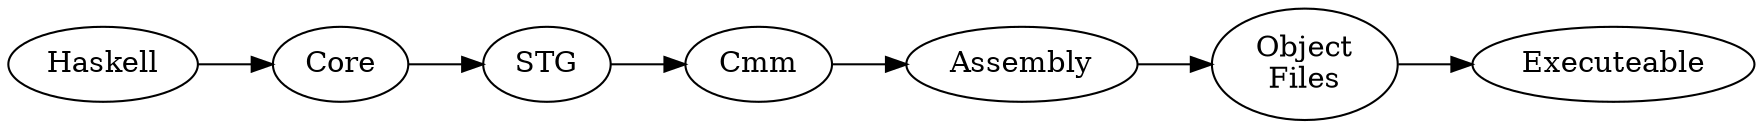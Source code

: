 digraph G {
  OFiles [ label="Object\nFiles" ]
  Haskell->Core
  Core->STG
  STG->Cmm
  Cmm->Assembly
  Assembly->OFiles
  OFiles->Executeable
  rankdir="LR"
}
